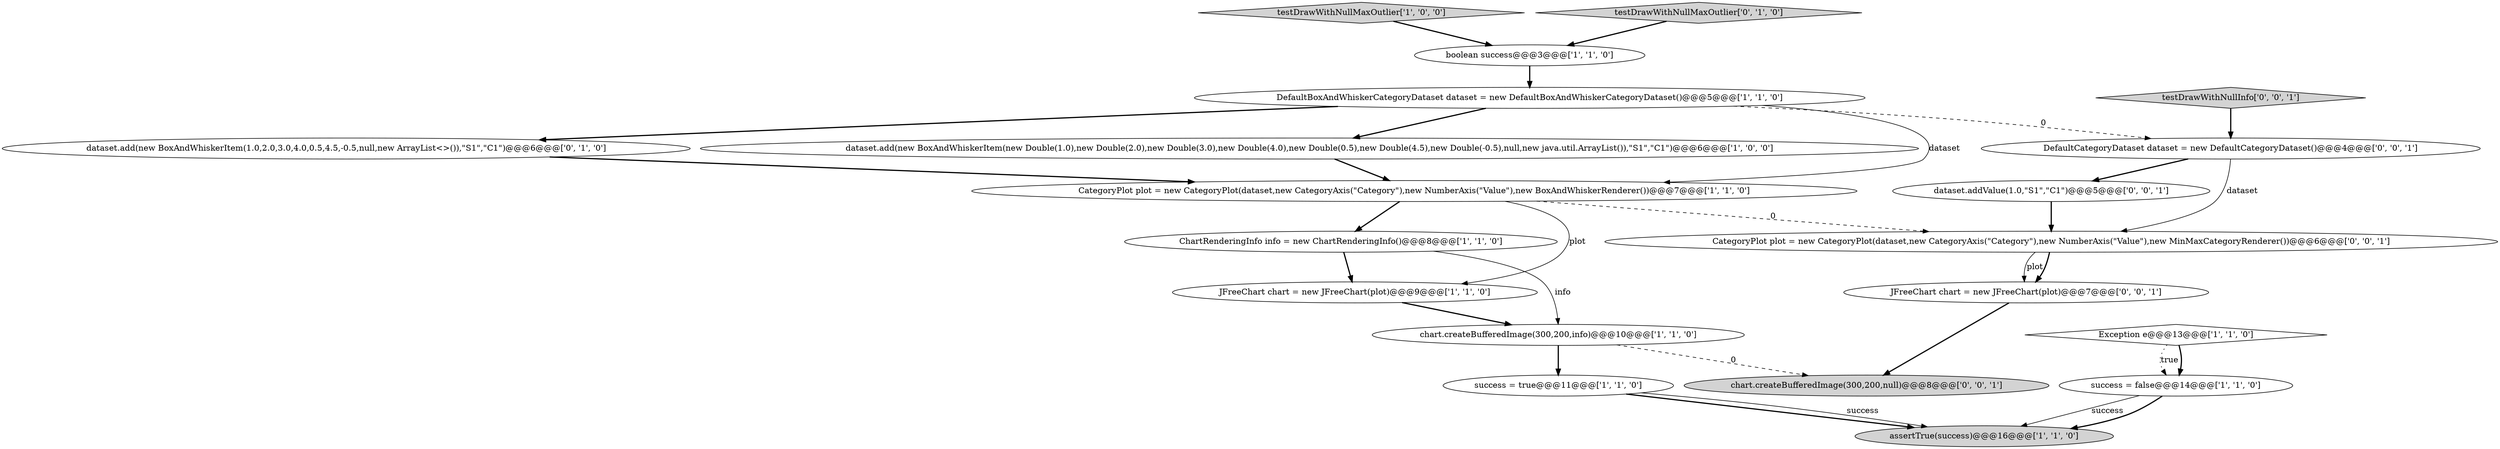 digraph {
6 [style = filled, label = "testDrawWithNullMaxOutlier['1', '0', '0']", fillcolor = lightgray, shape = diamond image = "AAA0AAABBB1BBB"];
9 [style = filled, label = "CategoryPlot plot = new CategoryPlot(dataset,new CategoryAxis(\"Category\"),new NumberAxis(\"Value\"),new BoxAndWhiskerRenderer())@@@7@@@['1', '1', '0']", fillcolor = white, shape = ellipse image = "AAA0AAABBB1BBB"];
3 [style = filled, label = "DefaultBoxAndWhiskerCategoryDataset dataset = new DefaultBoxAndWhiskerCategoryDataset()@@@5@@@['1', '1', '0']", fillcolor = white, shape = ellipse image = "AAA0AAABBB1BBB"];
10 [style = filled, label = "success = true@@@11@@@['1', '1', '0']", fillcolor = white, shape = ellipse image = "AAA0AAABBB1BBB"];
11 [style = filled, label = "assertTrue(success)@@@16@@@['1', '1', '0']", fillcolor = lightgray, shape = ellipse image = "AAA0AAABBB1BBB"];
13 [style = filled, label = "dataset.add(new BoxAndWhiskerItem(1.0,2.0,3.0,4.0,0.5,4.5,-0.5,null,new ArrayList<>()),\"S1\",\"C1\")@@@6@@@['0', '1', '0']", fillcolor = white, shape = ellipse image = "AAA0AAABBB2BBB"];
15 [style = filled, label = "DefaultCategoryDataset dataset = new DefaultCategoryDataset()@@@4@@@['0', '0', '1']", fillcolor = white, shape = ellipse image = "AAA0AAABBB3BBB"];
16 [style = filled, label = "dataset.addValue(1.0,\"S1\",\"C1\")@@@5@@@['0', '0', '1']", fillcolor = white, shape = ellipse image = "AAA0AAABBB3BBB"];
7 [style = filled, label = "boolean success@@@3@@@['1', '1', '0']", fillcolor = white, shape = ellipse image = "AAA0AAABBB1BBB"];
2 [style = filled, label = "Exception e@@@13@@@['1', '1', '0']", fillcolor = white, shape = diamond image = "AAA0AAABBB1BBB"];
4 [style = filled, label = "chart.createBufferedImage(300,200,info)@@@10@@@['1', '1', '0']", fillcolor = white, shape = ellipse image = "AAA0AAABBB1BBB"];
5 [style = filled, label = "success = false@@@14@@@['1', '1', '0']", fillcolor = white, shape = ellipse image = "AAA0AAABBB1BBB"];
17 [style = filled, label = "chart.createBufferedImage(300,200,null)@@@8@@@['0', '0', '1']", fillcolor = lightgray, shape = ellipse image = "AAA0AAABBB3BBB"];
8 [style = filled, label = "dataset.add(new BoxAndWhiskerItem(new Double(1.0),new Double(2.0),new Double(3.0),new Double(4.0),new Double(0.5),new Double(4.5),new Double(-0.5),null,new java.util.ArrayList()),\"S1\",\"C1\")@@@6@@@['1', '0', '0']", fillcolor = white, shape = ellipse image = "AAA0AAABBB1BBB"];
14 [style = filled, label = "testDrawWithNullInfo['0', '0', '1']", fillcolor = lightgray, shape = diamond image = "AAA0AAABBB3BBB"];
12 [style = filled, label = "testDrawWithNullMaxOutlier['0', '1', '0']", fillcolor = lightgray, shape = diamond image = "AAA0AAABBB2BBB"];
19 [style = filled, label = "CategoryPlot plot = new CategoryPlot(dataset,new CategoryAxis(\"Category\"),new NumberAxis(\"Value\"),new MinMaxCategoryRenderer())@@@6@@@['0', '0', '1']", fillcolor = white, shape = ellipse image = "AAA0AAABBB3BBB"];
1 [style = filled, label = "JFreeChart chart = new JFreeChart(plot)@@@9@@@['1', '1', '0']", fillcolor = white, shape = ellipse image = "AAA0AAABBB1BBB"];
0 [style = filled, label = "ChartRenderingInfo info = new ChartRenderingInfo()@@@8@@@['1', '1', '0']", fillcolor = white, shape = ellipse image = "AAA0AAABBB1BBB"];
18 [style = filled, label = "JFreeChart chart = new JFreeChart(plot)@@@7@@@['0', '0', '1']", fillcolor = white, shape = ellipse image = "AAA0AAABBB3BBB"];
12->7 [style = bold, label=""];
19->18 [style = solid, label="plot"];
8->9 [style = bold, label=""];
2->5 [style = bold, label=""];
16->19 [style = bold, label=""];
2->5 [style = dotted, label="true"];
4->17 [style = dashed, label="0"];
10->11 [style = bold, label=""];
9->0 [style = bold, label=""];
3->13 [style = bold, label=""];
0->1 [style = bold, label=""];
7->3 [style = bold, label=""];
5->11 [style = solid, label="success"];
9->19 [style = dashed, label="0"];
0->4 [style = solid, label="info"];
5->11 [style = bold, label=""];
3->8 [style = bold, label=""];
15->16 [style = bold, label=""];
3->15 [style = dashed, label="0"];
1->4 [style = bold, label=""];
10->11 [style = solid, label="success"];
3->9 [style = solid, label="dataset"];
4->10 [style = bold, label=""];
15->19 [style = solid, label="dataset"];
18->17 [style = bold, label=""];
13->9 [style = bold, label=""];
6->7 [style = bold, label=""];
9->1 [style = solid, label="plot"];
14->15 [style = bold, label=""];
19->18 [style = bold, label=""];
}
